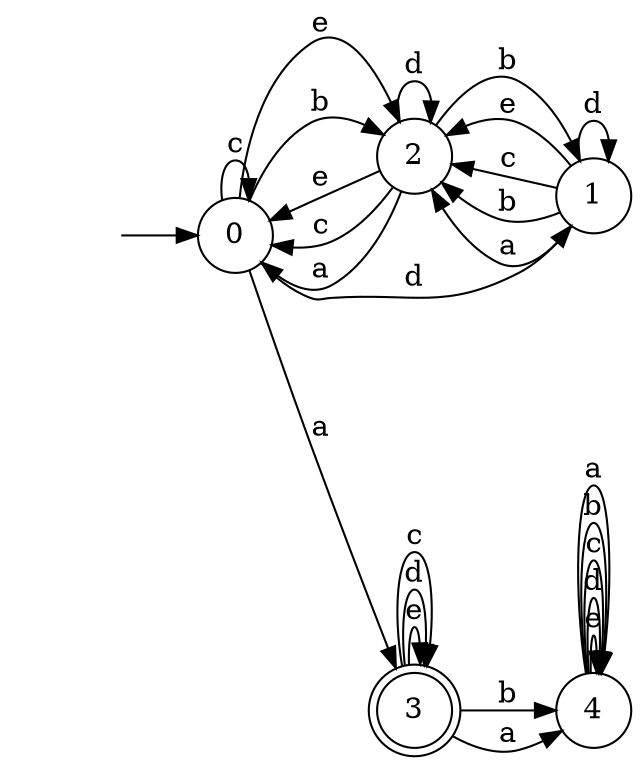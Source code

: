 digraph {
  rankdir=LR;
  0 [label="0", shape = circle];
  0 -> 2 [label="e"];
  0 -> 1 [label="d"];
  0 -> 0 [label="c"];
  0 -> 2 [label="b"];
  0 -> 3 [label="a"];
  1 [label="1", shape = circle];
  1 -> 2 [label="e"];
  1 -> 1 [label="d"];
  1 -> 2 [label="c"];
  1 -> 2 [label="b"];
  1 -> 2 [label="a"];
  2 [label="2", shape = circle];
  2 -> 0 [label="e"];
  2 -> 2 [label="d"];
  2 -> 0 [label="c"];
  2 -> 1 [label="b"];
  2 -> 0 [label="a"];
  3 [label="3", shape = doublecircle];
  3 -> 3 [label="e"];
  3 -> 3 [label="d"];
  3 -> 3 [label="c"];
  3 -> 4 [label="b"];
  3 -> 4 [label="a"];
  4 [label="4", shape = circle];
  4 -> 4 [label="e"];
  4 -> 4 [label="d"];
  4 -> 4 [label="c"];
  4 -> 4 [label="b"];
  4 -> 4 [label="a"];
  5 [label="", shape = plaintext];
  5 -> 0 [label=""];
}
